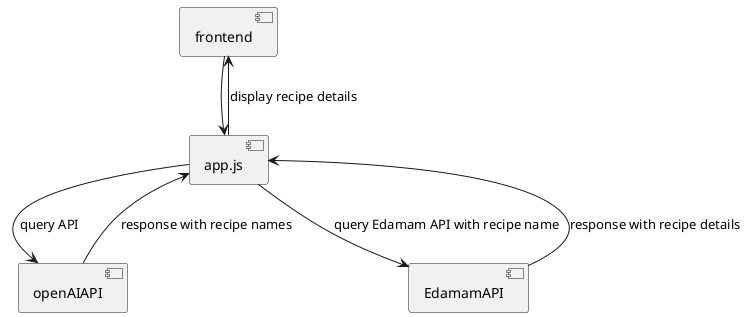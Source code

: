 @startuml

component frontend
component app.js
component openAIAPI
component EdamamAPI


frontend --> app.js
app.js --> openAIAPI: query API
openAIAPI --> app.js: response with recipe names
app.js --> EdamamAPI: query Edamam API with recipe name
EdamamAPI --> app.js: response with recipe details
app.js --> frontend: display recipe details

@enduml